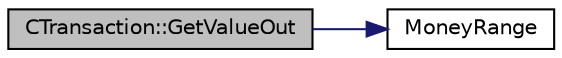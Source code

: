 digraph "CTransaction::GetValueOut"
{
  edge [fontname="Helvetica",fontsize="10",labelfontname="Helvetica",labelfontsize="10"];
  node [fontname="Helvetica",fontsize="10",shape=record];
  rankdir="LR";
  Node152 [label="CTransaction::GetValueOut",height=0.2,width=0.4,color="black", fillcolor="grey75", style="filled", fontcolor="black"];
  Node152 -> Node153 [color="midnightblue",fontsize="10",style="solid",fontname="Helvetica"];
  Node153 [label="MoneyRange",height=0.2,width=0.4,color="black", fillcolor="white", style="filled",URL="$amount_8h.html#a12db56a9a1c931941f0943ecbb278aae"];
}
